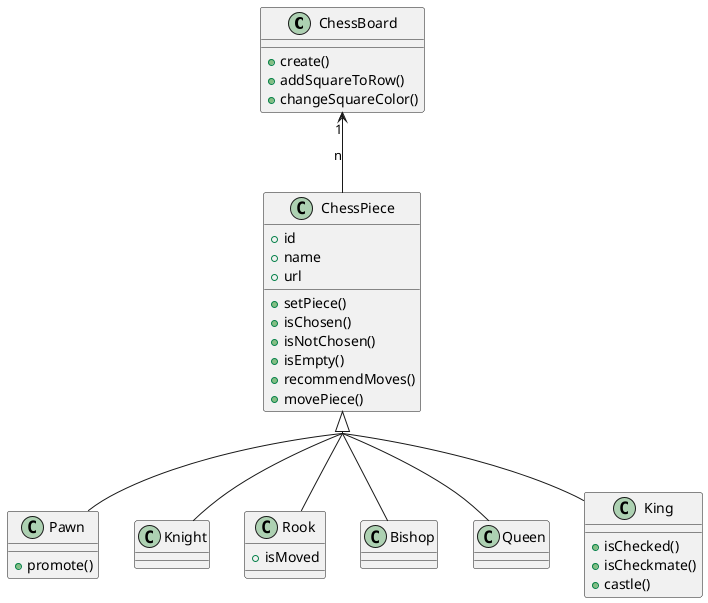 @startuml ChessBoard
skinparam groupInheritance 2
class ChessBoard {
    + create()
    + addSquareToRow()
    + changeSquareColor()
}
class ChessPiece {
    + id
    + name 
    + url 
    + setPiece() 
    + isChosen() 
    + isNotChosen()
    + isEmpty()
    + recommendMoves() 
    + movePiece()
}
class Pawn {
    + promote()
}
class Knight {
    
}
class Rook {
    + isMoved
}
class Bishop {
}
class Queen {
}
class King {
    + isChecked()
    + isCheckmate()
    + castle()
}

ChessBoard "1" <-- "n" ChessPiece
ChessPiece <|-- Pawn 
ChessPiece <|-- Rook 
ChessPiece <|-- Knight 
ChessPiece <|-- Bishop 
ChessPiece <|-- Queen  
ChessPiece <|-- King 
@enduml